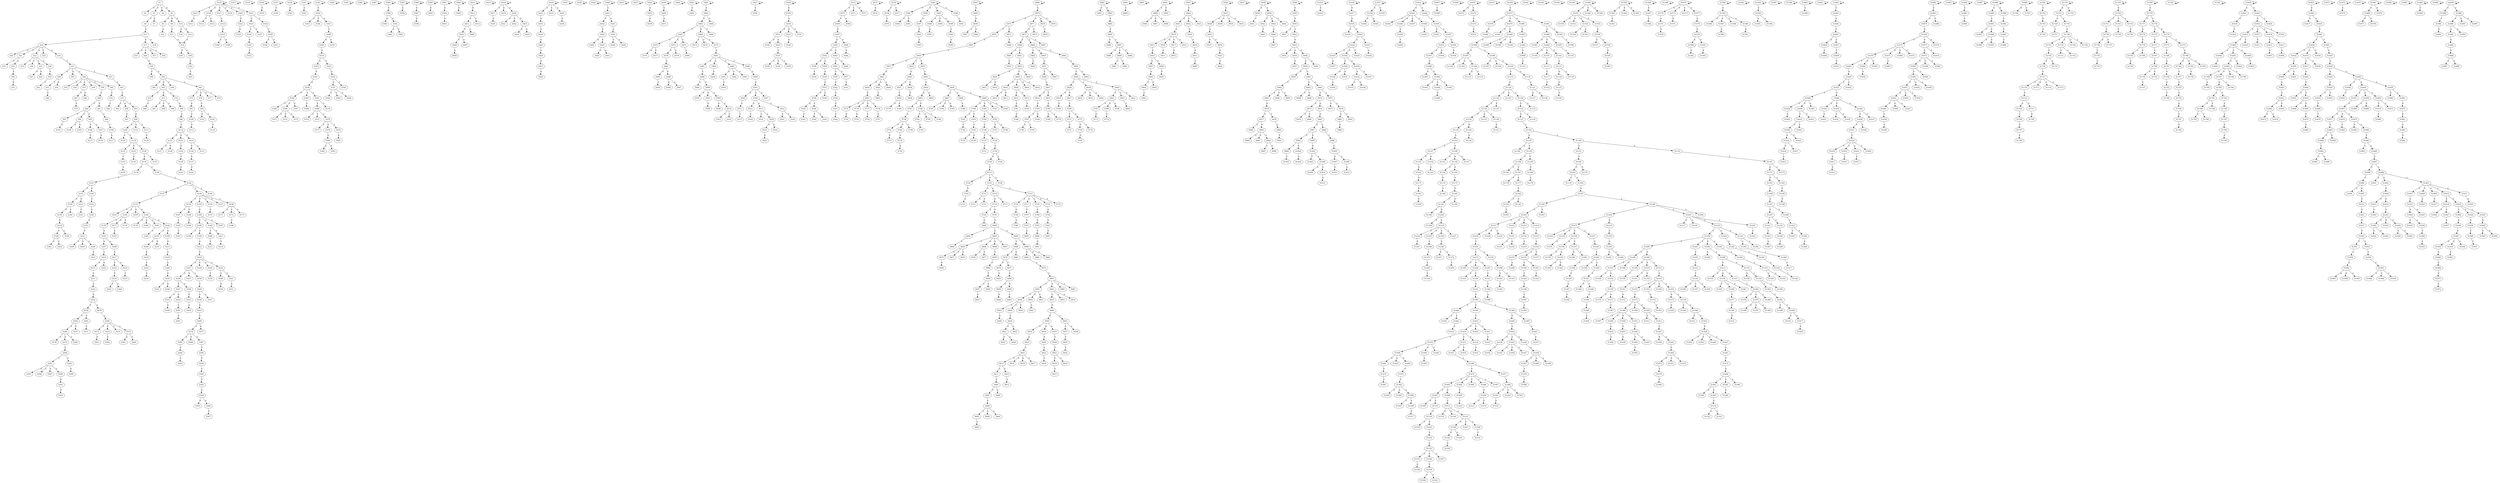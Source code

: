 strict digraph {
	S1 -> S2 [ label = 0 ];
	S1 -> S3 [ label = 0 ];
	S1 -> S4 [ label = 0 ];
	S1 -> S5 [ label = 0 ];
	S3 -> S6 [ label = 0 ];
	S3 -> S7 [ label = 0 ];
	S5 -> S8 [ label = 0 ];
	S5 -> S9 [ label = 0 ];
	S5 -> S10 [ label = 0 ];
	S6 -> S11 [ label = 0 ];
	S8 -> S12 [ label = 0 ];
	S9 -> S13 [ label = 0 ];
	S10 -> S14 [ label = 0 ];
	S10 -> S15 [ label = 0 ];
	S11 -> S16 [ label = 0 ];
	S11 -> S17 [ label = 0 ];
	S11 -> S18 [ label = 0 ];
	S13 -> S19 [ label = 0 ];
	S16 -> S20 [ label = 0 ];
	S16 -> S21 [ label = 0 ];
	S16 -> S22 [ label = 0 ];
	S16 -> S23 [ label = 0 ];
	S16 -> S24 [ label = 0 ];
	S17 -> S25 [ label = 0 ];
	S17 -> S26 [ label = 0 ];
	S17 -> S27 [ label = 0 ];
	S17 -> S28 [ label = 0 ];
	S19 -> S29 [ label = 0 ];
	S19 -> S30 [ label = 0 ];
	S21 -> S31 [ label = 0 ];
	S21 -> S32 [ label = 0 ];
	S22 -> S33 [ label = 0 ];
	S22 -> S34 [ label = 0 ];
	S22 -> S35 [ label = 0 ];
	S22 -> S36 [ label = 0 ];
	S24 -> S37 [ label = 0 ];
	S26 -> S38 [ label = 0 ];
	S30 -> S39 [ label = 0 ];
	S32 -> S40 [ label = 0 ];
	S35 -> S41 [ label = 0 ];
	S35 -> S42 [ label = 0 ];
	S36 -> S43 [ label = 0 ];
	S37 -> S44 [ label = 0 ];
	S37 -> S45 [ label = 0 ];
	S37 -> S46 [ label = 0 ];
	S37 -> S47 [ label = 0 ];
	S38 -> S48 [ label = 0 ];
	S38 -> S49 [ label = 0 ];
	S39 -> S50 [ label = 0 ];
	S40 -> S51 [ label = 0 ];
	S43 -> S52 [ label = 0 ];
	S44 -> S53 [ label = 0 ];
	S44 -> S54 [ label = 0 ];
	S46 -> S55 [ label = 0 ];
	S46 -> S56 [ label = 0 ];
	S46 -> S57 [ label = 0 ];
	S46 -> S58 [ label = 0 ];
	S46 -> S59 [ label = 0 ];
	S46 -> S60 [ label = 0 ];
	S47 -> S61 [ label = 0 ];
	S49 -> S62 [ label = 0 ];
	S49 -> S63 [ label = 0 ];
	S49 -> S64 [ label = 0 ];
	S49 -> S65 [ label = 0 ];
	S53 -> S66 [ label = 0 ];
	S57 -> S67 [ label = 0 ];
	S57 -> S68 [ label = 0 ];
	S59 -> S69 [ label = 0 ];
	S60 -> S70 [ label = 0 ];
	S61 -> S71 [ label = 0 ];
	S63 -> S72 [ label = 0 ];
	S63 -> S73 [ label = 0 ];
	S63 -> S74 [ label = 0 ];
	S65 -> S75 [ label = 0 ];
	S65 -> S76 [ label = 0 ];
	S65 -> S77 [ label = 0 ];
	S65 -> S78 [ label = 0 ];
	S67 -> S79 [ label = 0 ];
	S69 -> S80 [ label = 0 ];
	S69 -> S81 [ label = 0 ];
	S70 -> S82 [ label = 0 ];
	S71 -> S83 [ label = 0 ];
	S71 -> S84 [ label = 0 ];
	S71 -> S85 [ label = 0 ];
	S72 -> S86 [ label = 0 ];
	S73 -> S87 [ label = 0 ];
	S73 -> S88 [ label = 0 ];
	S73 -> S89 [ label = 0 ];
	S74 -> S90 [ label = 0 ];
	S75 -> S91 [ label = 0 ];
	S76 -> S92 [ label = 0 ];
	S80 -> S93 [ label = 0 ];
	S80 -> S94 [ label = 0 ];
	S80 -> S95 [ label = 0 ];
	S81 -> S96 [ label = 0 ];
	S84 -> S97 [ label = 0 ];
	S85 -> S98 [ label = 0 ];
	S90 -> S99 [ label = 0 ];
	S91 -> S100 [ label = 0 ];
	S92 -> S101 [ label = 0 ];
	S92 -> S102 [ label = 0 ];
	S93 -> S103 [ label = 0 ];
	S94 -> S104 [ label = 0 ];
	S94 -> S105 [ label = 0 ];
	S95 -> S106 [ label = 0 ];
	S95 -> S107 [ label = 0 ];
	S96 -> S108 [ label = 0 ];
	S98 -> S109 [ label = 0 ];
	S98 -> S110 [ label = 0 ];
	S98 -> S111 [ label = 0 ];
	S99 -> S112 [ label = 0 ];
	S100 -> S113 [ label = 0 ];
	S102 -> S114 [ label = 0 ];
	S106 -> S115 [ label = 0 ];
	S107 -> S116 [ label = 0 ];
	S108 -> S117 [ label = 0 ];
	S109 -> S118 [ label = 0 ];
	S109 -> S119 [ label = 0 ];
	S111 -> S120 [ label = 0 ];
	S112 -> S121 [ label = 0 ];
	S112 -> S122 [ label = 0 ];
	S112 -> S123 [ label = 0 ];
	S119 -> S124 [ label = 0 ];
	S119 -> S125 [ label = 0 ];
	S119 -> S126 [ label = 0 ];
	S121 -> S127 [ label = 0 ];
	S121 -> S128 [ label = 0 ];
	S122 -> S129 [ label = 0 ];
	S123 -> S130 [ label = 0 ];
	S123 -> S131 [ label = 0 ];
	S124 -> S132 [ label = 0 ];
	S125 -> S133 [ label = 0 ];
	S126 -> S134 [ label = 0 ];
	S126 -> S135 [ label = 0 ];
	S129 -> S136 [ label = 0 ];
	S130 -> S137 [ label = 0 ];
	S132 -> S138 [ label = 0 ];
	S134 -> S139 [ label = 0 ];
	S134 -> S140 [ label = 0 ];
	S136 -> S141 [ label = 0 ];
	S137 -> S142 [ label = 0 ];
	S139 -> S143 [ label = 0 ];
	S140 -> S144 [ label = 0 ];
	S143 -> S145 [ label = 0 ];
	S143 -> S146 [ label = 0 ];
	S144 -> S147 [ label = 0 ];
	S144 -> S148 [ label = 0 ];
	S144 -> S149 [ label = 0 ];
	S145 -> S150 [ label = 0 ];
	S145 -> S151 [ label = 0 ];
	S146 -> S152 [ label = 0 ];
	S147 -> S153 [ label = 0 ];
	S148 -> S154 [ label = 0 ];
	S148 -> S155 [ label = 0 ];
	S148 -> S156 [ label = 0 ];
	S148 -> S157 [ label = 0 ];
	S148 -> S158 [ label = 0 ];
	S150 -> S159 [ label = 0 ];
	S150 -> S160 [ label = 0 ];
	S151 -> S161 [ label = 0 ];
	S152 -> S162 [ label = 0 ];
	S153 -> S163 [ label = 0 ];
	S153 -> S164 [ label = 0 ];
	S153 -> S165 [ label = 0 ];
	S153 -> S166 [ label = 0 ];
	S154 -> S167 [ label = 0 ];
	S154 -> S168 [ label = 0 ];
	S155 -> S169 [ label = 0 ];
	S156 -> S170 [ label = 0 ];
	S158 -> S171 [ label = 0 ];
	S158 -> S172 [ label = 0 ];
	S158 -> S173 [ label = 0 ];
	S159 -> S174 [ label = 0 ];
	S162 -> S175 [ label = 0 ];
	S164 -> S176 [ label = 0 ];
	S164 -> S177 [ label = 0 ];
	S164 -> S178 [ label = 0 ];
	S166 -> S179 [ label = 0 ];
	S166 -> S180 [ label = 0 ];
	S166 -> S181 [ label = 0 ];
	S166 -> S182 [ label = 0 ];
	S167 -> S183 [ label = 0 ];
	S168 -> S184 [ label = 0 ];
	S169 -> S185 [ label = 0 ];
	S169 -> S186 [ label = 0 ];
	S169 -> S187 [ label = 0 ];
	S172 -> S188 [ label = 0 ];
	S174 -> S189 [ label = 0 ];
	S174 -> S190 [ label = 0 ];
	S175 -> S191 [ label = 0 ];
	S176 -> S192 [ label = 0 ];
	S177 -> S193 [ label = 0 ];
	S181 -> S194 [ label = 0 ];
	S182 -> S195 [ label = 0 ];
	S182 -> S196 [ label = 0 ];
	S183 -> S197 [ label = 0 ];
	S185 -> S198 [ label = 0 ];
	S185 -> S199 [ label = 0 ];
	S186 -> S200 [ label = 0 ];
	S186 -> S201 [ label = 0 ];
	S189 -> S202 [ label = 0 ];
	S189 -> S203 [ label = 0 ];
	S191 -> S204 [ label = 0 ];
	S191 -> S205 [ label = 0 ];
	S191 -> S206 [ label = 0 ];
	S192 -> S207 [ label = 0 ];
	S192 -> S208 [ label = 0 ];
	S195 -> S209 [ label = 0 ];
	S195 -> S210 [ label = 0 ];
	S196 -> S211 [ label = 0 ];
	S199 -> S212 [ label = 0 ];
	S200 -> S213 [ label = 0 ];
	S201 -> S214 [ label = 0 ];
	S206 -> S215 [ label = 0 ];
	S207 -> S216 [ label = 0 ];
	S208 -> S217 [ label = 0 ];
	S209 -> S218 [ label = 0 ];
	S211 -> S219 [ label = 0 ];
	S212 -> S220 [ label = 0 ];
	S216 -> S221 [ label = 0 ];
	S216 -> S222 [ label = 0 ];
	S217 -> S223 [ label = 0 ];
	S217 -> S224 [ label = 0 ];
	S218 -> S225 [ label = 0 ];
	S219 -> S226 [ label = 0 ];
	S220 -> S227 [ label = 0 ];
	S220 -> S228 [ label = 0 ];
	S220 -> S229 [ label = 0 ];
	S220 -> S230 [ label = 0 ];
	S221 -> S231 [ label = 0 ];
	S223 -> S232 [ label = 0 ];
	S224 -> S233 [ label = 0 ];
	S225 -> S234 [ label = 0 ];
	S226 -> S235 [ label = 0 ];
	S227 -> S236 [ label = 0 ];
	S227 -> S237 [ label = 0 ];
	S227 -> S238 [ label = 0 ];
	S229 -> S239 [ label = 0 ];
	S230 -> S240 [ label = 0 ];
	S230 -> S241 [ label = 0 ];
	S231 -> S242 [ label = 0 ];
	S232 -> S243 [ label = 0 ];
	S232 -> S244 [ label = 0 ];
	S235 -> S245 [ label = 0 ];
	S235 -> S246 [ label = 0 ];
	S236 -> S247 [ label = 0 ];
	S236 -> S248 [ label = 0 ];
	S238 -> S249 [ label = 0 ];
	S240 -> S250 [ label = 0 ];
	S241 -> S251 [ label = 0 ];
	S242 -> S252 [ label = 0 ];
	S247 -> S253 [ label = 0 ];
	S247 -> S254 [ label = 0 ];
	S248 -> S255 [ label = 0 ];
	S249 -> S256 [ label = 0 ];
	S249 -> S257 [ label = 0 ];
	S252 -> S258 [ label = 0 ];
	S252 -> S259 [ label = 0 ];
	S253 -> S260 [ label = 0 ];
	S254 -> S261 [ label = 0 ];
	S255 -> S262 [ label = 0 ];
	S256 -> S263 [ label = 0 ];
	S258 -> S264 [ label = 0 ];
	S258 -> S265 [ label = 0 ];
	S259 -> S266 [ label = 0 ];
	S261 -> S267 [ label = 0 ];
	S263 -> S268 [ label = 0 ];
	S264 -> S269 [ label = 0 ];
	S264 -> S270 [ label = 0 ];
	S265 -> S271 [ label = 0 ];
	S266 -> S272 [ label = 0 ];
	S266 -> S273 [ label = 0 ];
	S266 -> S274 [ label = 0 ];
	S266 -> S275 [ label = 0 ];
	S268 -> S276 [ label = 0 ];
	S268 -> S277 [ label = 0 ];
	S269 -> S278 [ label = 0 ];
	S269 -> S279 [ label = 0 ];
	S269 -> S280 [ label = 0 ];
	S272 -> S281 [ label = 0 ];
	S273 -> S282 [ label = 0 ];
	S275 -> S283 [ label = 0 ];
	S275 -> S284 [ label = 0 ];
	S276 -> S285 [ label = 0 ];
	S276 -> S286 [ label = 0 ];
	S276 -> S287 [ label = 0 ];
	S279 -> S288 [ label = 0 ];
	S285 -> S289 [ label = 0 ];
	S287 -> S290 [ label = 0 ];
	S288 -> S291 [ label = 0 ];
	S288 -> S292 [ label = 0 ];
	S289 -> S293 [ label = 0 ];
	S290 -> S294 [ label = 0 ];
	S291 -> S295 [ label = 0 ];
	S291 -> S296 [ label = 0 ];
	S291 -> S297 [ label = 0 ];
	S291 -> S298 [ label = 0 ];
	S292 -> S299 [ label = 0 ];
	S294 -> S300 [ label = 0 ];
	S298 -> S301 [ label = 0 ];
	S300 -> S302 [ label = 0 ];
	S301 -> S303 [ label = 0 ];
	S302 -> S304 [ label = 0 ];
	S304 -> S305 [ label = 0 ];
	S304 -> S306 [ label = 0 ];
	S306 -> S307 [ label = 0 ];
	S310 -> S308 [ label = 0 ];
	S310 -> S309 [ label = 0 ];
	S314 -> S310 [ label = 0 ];
	S315 -> S311 [ label = 0 ];
	S316 -> S312 [ label = 0 ];
	S316 -> S313 [ label = 0 ];
	S317 -> S314 [ label = 0 ];
	S319 -> S315 [ label = 0 ];
	S319 -> S316 [ label = 0 ];
	S319 -> S317 [ label = 0 ];
	S319 -> S318 [ label = 0 ];
	S319 -> S319 [ label = 0 ];
	S319 -> S320 [ label = 0 ];
	S319 -> S321 [ label = 0 ];
	S320 -> S322 [ label = 0 ];
	S321 -> S323 [ label = 0 ];
	S321 -> S324 [ label = 0 ];
	S322 -> S325 [ label = 0 ];
	S323 -> S326 [ label = 0 ];
	S323 -> S327 [ label = 0 ];
	S324 -> S328 [ label = 0 ];
	S326 -> S329 [ label = 0 ];
	S328 -> S330 [ label = 0 ];
	S328 -> S331 [ label = 0 ];
	S329 -> S332 [ label = 0 ];
	S333 -> S333 [ label = 0 ];
	S334 -> S334 [ label = 0 ];
	S336 -> S335 [ label = 0 ];
	S336 -> S336 [ label = 0 ];
	S337 -> S337 [ label = 0 ];
	S337 -> S338 [ label = 0 ];
	S339 -> S339 [ label = 0 ];
	S339 -> S340 [ label = 0 ];
	S341 -> S341 [ label = 0 ];
	S341 -> S342 [ label = 0 ];
	S343 -> S343 [ label = 0 ];
	S343 -> S344 [ label = 0 ];
	S344 -> S345 [ label = 0 ];
	S344 -> S346 [ label = 0 ];
	S344 -> S347 [ label = 0 ];
	S347 -> S348 [ label = 0 ];
	S348 -> S349 [ label = 0 ];
	S348 -> S350 [ label = 0 ];
	S349 -> S351 [ label = 0 ];
	S351 -> S352 [ label = 0 ];
	S351 -> S353 [ label = 0 ];
	S352 -> S354 [ label = 0 ];
	S353 -> S355 [ label = 0 ];
	S354 -> S356 [ label = 0 ];
	S355 -> S357 [ label = 0 ];
	S355 -> S358 [ label = 0 ];
	S356 -> S359 [ label = 0 ];
	S356 -> S360 [ label = 0 ];
	S356 -> S361 [ label = 0 ];
	S357 -> S362 [ label = 0 ];
	S357 -> S363 [ label = 0 ];
	S357 -> S364 [ label = 0 ];
	S359 -> S365 [ label = 0 ];
	S359 -> S366 [ label = 0 ];
	S359 -> S367 [ label = 0 ];
	S360 -> S368 [ label = 0 ];
	S361 -> S369 [ label = 0 ];
	S361 -> S370 [ label = 0 ];
	S366 -> S371 [ label = 0 ];
	S366 -> S372 [ label = 0 ];
	S366 -> S373 [ label = 0 ];
	S369 -> S374 [ label = 0 ];
	S369 -> S375 [ label = 0 ];
	S369 -> S376 [ label = 0 ];
	S376 -> S377 [ label = 0 ];
	S376 -> S378 [ label = 0 ];
	S376 -> S379 [ label = 0 ];
	S378 -> S380 [ label = 0 ];
	S379 -> S381 [ label = 0 ];
	S380 -> S382 [ label = 0 ];
	S380 -> S383 [ label = 0 ];
	S384 -> S384 [ label = 0 ];
	S385 -> S385 [ label = 0 ];
	S386 -> S386 [ label = 0 ];
	S387 -> S387 [ label = 0 ];
	S388 -> S388 [ label = 0 ];
	S388 -> S389 [ label = 0 ];
	S389 -> S390 [ label = 0 ];
	S389 -> S391 [ label = 0 ];
	S391 -> S392 [ label = 0 ];
	S391 -> S393 [ label = 0 ];
	S395 -> S394 [ label = 0 ];
	S395 -> S395 [ label = 0 ];
	S396 -> S396 [ label = 0 ];
	S396 -> S397 [ label = 0 ];
	S397 -> S398 [ label = 0 ];
	S399 -> S399 [ label = 0 ];
	S399 -> S400 [ label = 0 ];
	S401 -> S401 [ label = 0 ];
	S401 -> S402 [ label = 0 ];
	S402 -> S403 [ label = 0 ];
	S404 -> S404 [ label = 0 ];
	S404 -> S405 [ label = 0 ];
	S408 -> S406 [ label = 0 ];
	S410 -> S407 [ label = 0 ];
	S410 -> S408 [ label = 0 ];
	S411 -> S409 [ label = 0 ];
	S411 -> S410 [ label = 0 ];
	S413 -> S411 [ label = 0 ];
	S413 -> S412 [ label = 0 ];
	S414 -> S413 [ label = 0 ];
	S414 -> S414 [ label = 0 ];
	S415 -> S415 [ label = 0 ];
	S417 -> S416 [ label = 0 ];
	S419 -> S417 [ label = 0 ];
	S419 -> S418 [ label = 0 ];
	S419 -> S419 [ label = 0 ];
	S419 -> S420 [ label = 0 ];
	S420 -> S421 [ label = 0 ];
	S420 -> S422 [ label = 0 ];
	S420 -> S423 [ label = 0 ];
	S423 -> S424 [ label = 0 ];
	S423 -> S425 [ label = 0 ];
	S427 -> S426 [ label = 0 ];
	S428 -> S427 [ label = 0 ];
	S429 -> S428 [ label = 0 ];
	S430 -> S429 [ label = 0 ];
	S431 -> S430 [ label = 0 ];
	S432 -> S431 [ label = 0 ];
	S434 -> S432 [ label = 0 ];
	S434 -> S433 [ label = 0 ];
	S434 -> S434 [ label = 0 ];
	S434 -> S435 [ label = 0 ];
	S435 -> S436 [ label = 0 ];
	S437 -> S437 [ label = 0 ];
	S438 -> S438 [ label = 0 ];
	S439 -> S439 [ label = 0 ];
	S440 -> S440 [ label = 0 ];
	S440 -> S441 [ label = 0 ];
	S441 -> S442 [ label = 0 ];
	S441 -> S443 [ label = 0 ];
	S442 -> S444 [ label = 0 ];
	S443 -> S445 [ label = 0 ];
	S444 -> S446 [ label = 0 ];
	S444 -> S447 [ label = 0 ];
	S445 -> S448 [ label = 0 ];
	S445 -> S449 [ label = 0 ];
	S447 -> S450 [ label = 0 ];
	S447 -> S451 [ label = 0 ];
	S452 -> S452 [ label = 0 ];
	S453 -> S453 [ label = 0 ];
	S455 -> S454 [ label = 0 ];
	S456 -> S455 [ label = 0 ];
	S456 -> S456 [ label = 0 ];
	S458 -> S457 [ label = 0 ];
	S459 -> S458 [ label = 0 ];
	S459 -> S459 [ label = 0 ];
	S460 -> S460 [ label = 0 ];
	S461 -> S461 [ label = 0 ];
	S461 -> S462 [ label = 0 ];
	S463 -> S463 [ label = 0 ];
	S463 -> S464 [ label = 0 ];
	S464 -> S465 [ label = 0 ];
	S464 -> S466 [ label = 0 ];
	S465 -> S467 [ label = 0 ];
	S465 -> S468 [ label = 0 ];
	S465 -> S469 [ label = 0 ];
	S467 -> S470 [ label = 0 ];
	S467 -> S471 [ label = 0 ];
	S467 -> S472 [ label = 0 ];
	S468 -> S473 [ label = 0 ];
	S468 -> S474 [ label = 0 ];
	S468 -> S475 [ label = 0 ];
	S470 -> S476 [ label = 0 ];
	S470 -> S477 [ label = 0 ];
	S471 -> S478 [ label = 0 ];
	S471 -> S479 [ label = 0 ];
	S472 -> S480 [ label = 0 ];
	S475 -> S481 [ label = 0 ];
	S478 -> S482 [ label = 0 ];
	S481 -> S483 [ label = 0 ];
	S481 -> S484 [ label = 0 ];
	S481 -> S485 [ label = 0 ];
	S481 -> S486 [ label = 0 ];
	S482 -> S487 [ label = 0 ];
	S482 -> S488 [ label = 0 ];
	S483 -> S489 [ label = 0 ];
	S484 -> S490 [ label = 0 ];
	S485 -> S491 [ label = 0 ];
	S485 -> S492 [ label = 0 ];
	S485 -> S493 [ label = 0 ];
	S486 -> S494 [ label = 0 ];
	S487 -> S495 [ label = 0 ];
	S488 -> S496 [ label = 0 ];
	S488 -> S497 [ label = 0 ];
	S489 -> S498 [ label = 0 ];
	S489 -> S499 [ label = 0 ];
	S491 -> S500 [ label = 0 ];
	S494 -> S501 [ label = 0 ];
	S499 -> S502 [ label = 0 ];
	S499 -> S503 [ label = 0 ];
	S499 -> S504 [ label = 0 ];
	S501 -> S505 [ label = 0 ];
	S501 -> S506 [ label = 0 ];
	S501 -> S507 [ label = 0 ];
	S503 -> S508 [ label = 0 ];
	S504 -> S509 [ label = 0 ];
	S504 -> S510 [ label = 0 ];
	S505 -> S511 [ label = 0 ];
	S506 -> S512 [ label = 0 ];
	S506 -> S513 [ label = 0 ];
	S506 -> S514 [ label = 0 ];
	S510 -> S515 [ label = 0 ];
	S510 -> S516 [ label = 0 ];
	S511 -> S517 [ label = 0 ];
	S512 -> S518 [ label = 0 ];
	S513 -> S519 [ label = 0 ];
	S513 -> S520 [ label = 0 ];
	S514 -> S521 [ label = 0 ];
	S514 -> S522 [ label = 0 ];
	S520 -> S523 [ label = 0 ];
	S520 -> S524 [ label = 0 ];
	S523 -> S525 [ label = 0 ];
	S527 -> S526 [ label = 0 ];
	S527 -> S527 [ label = 0 ];
	S528 -> S528 [ label = 0 ];
	S528 -> S529 [ label = 0 ];
	S529 -> S530 [ label = 0 ];
	S530 -> S531 [ label = 0 ];
	S530 -> S532 [ label = 0 ];
	S530 -> S533 [ label = 0 ];
	S531 -> S534 [ label = 0 ];
	S531 -> S535 [ label = 0 ];
	S532 -> S536 [ label = 0 ];
	S535 -> S537 [ label = 0 ];
	S537 -> S538 [ label = 0 ];
	S537 -> S539 [ label = 0 ];
	S537 -> S540 [ label = 0 ];
	S545 -> S541 [ label = 0 ];
	S546 -> S542 [ label = 0 ];
	S546 -> S543 [ label = 0 ];
	S547 -> S544 [ label = 0 ];
	S548 -> S545 [ label = 0 ];
	S548 -> S546 [ label = 0 ];
	S550 -> S547 [ label = 0 ];
	S551 -> S548 [ label = 0 ];
	S551 -> S549 [ label = 0 ];
	S552 -> S550 [ label = 0 ];
	S555 -> S551 [ label = 0 ];
	S556 -> S552 [ label = 0 ];
	S557 -> S553 [ label = 0 ];
	S558 -> S554 [ label = 0 ];
	S559 -> S555 [ label = 0 ];
	S561 -> S556 [ label = 0 ];
	S561 -> S557 [ label = 0 ];
	S562 -> S558 [ label = 0 ];
	S562 -> S559 [ label = 0 ];
	S563 -> S560 [ label = 0 ];
	S563 -> S561 [ label = 0 ];
	S565 -> S562 [ label = 0 ];
	S565 -> S563 [ label = 0 ];
	S566 -> S564 [ label = 0 ];
	S567 -> S565 [ label = 0 ];
	S567 -> S566 [ label = 0 ];
	S569 -> S567 [ label = 0 ];
	S570 -> S568 [ label = 0 ];
	S570 -> S569 [ label = 0 ];
	S572 -> S570 [ label = 0 ];
	S572 -> S571 [ label = 0 ];
	S572 -> S572 [ label = 0 ];
	S572 -> S573 [ label = 0 ];
	S575 -> S574 [ label = 0 ];
	S575 -> S575 [ label = 0 ];
	S578 -> S576 [ label = 0 ];
	S579 -> S577 [ label = 0 ];
	S579 -> S578 [ label = 0 ];
	S579 -> S579 [ label = 0 ];
	S582 -> S580 [ label = 0 ];
	S582 -> S581 [ label = 0 ];
	S583 -> S582 [ label = 0 ];
	S583 -> S583 [ label = 0 ];
	S583 -> S584 [ label = 0 ];
	S583 -> S585 [ label = 0 ];
	S583 -> S586 [ label = 0 ];
	S584 -> S587 [ label = 0 ];
	S585 -> S588 [ label = 0 ];
	S585 -> S589 [ label = 0 ];
	S585 -> S590 [ label = 0 ];
	S586 -> S591 [ label = 0 ];
	S587 -> S592 [ label = 0 ];
	S588 -> S593 [ label = 0 ];
	S590 -> S594 [ label = 0 ];
	S592 -> S595 [ label = 0 ];
	S594 -> S596 [ label = 0 ];
	S599 -> S597 [ label = 0 ];
	S599 -> S598 [ label = 0 ];
	S600 -> S599 [ label = 0 ];
	S601 -> S600 [ label = 0 ];
	S601 -> S601 [ label = 0 ];
	S603 -> S602 [ label = 0 ];
	S606 -> S603 [ label = 0 ];
	S606 -> S604 [ label = 0 ];
	S606 -> S605 [ label = 0 ];
	S607 -> S606 [ label = 0 ];
	S609 -> S607 [ label = 0 ];
	S609 -> S608 [ label = 0 ];
	S611 -> S609 [ label = 0 ];
	S612 -> S610 [ label = 0 ];
	S615 -> S611 [ label = 0 ];
	S615 -> S612 [ label = 0 ];
	S619 -> S613 [ label = 0 ];
	S621 -> S614 [ label = 0 ];
	S621 -> S615 [ label = 0 ];
	S621 -> S616 [ label = 0 ];
	S621 -> S617 [ label = 0 ];
	S622 -> S618 [ label = 0 ];
	S623 -> S619 [ label = 0 ];
	S623 -> S620 [ label = 0 ];
	S627 -> S621 [ label = 0 ];
	S628 -> S622 [ label = 0 ];
	S629 -> S623 [ label = 0 ];
	S630 -> S624 [ label = 0 ];
	S631 -> S625 [ label = 0 ];
	S631 -> S626 [ label = 0 ];
	S633 -> S627 [ label = 0 ];
	S634 -> S628 [ label = 0 ];
	S635 -> S629 [ label = 0 ];
	S637 -> S630 [ label = 0 ];
	S639 -> S631 [ label = 0 ];
	S639 -> S632 [ label = 0 ];
	S640 -> S633 [ label = 0 ];
	S640 -> S634 [ label = 0 ];
	S640 -> S635 [ label = 0 ];
	S641 -> S636 [ label = 0 ];
	S641 -> S637 [ label = 0 ];
	S643 -> S638 [ label = 0 ];
	S644 -> S639 [ label = 0 ];
	S646 -> S640 [ label = 0 ];
	S646 -> S641 [ label = 0 ];
	S650 -> S642 [ label = 0 ];
	S650 -> S643 [ label = 0 ];
	S650 -> S644 [ label = 0 ];
	S652 -> S645 [ label = 0 ];
	S655 -> S646 [ label = 0 ];
	S657 -> S647 [ label = 0 ];
	S658 -> S648 [ label = 0 ];
	S659 -> S649 [ label = 0 ];
	S661 -> S650 [ label = 0 ];
	S661 -> S651 [ label = 0 ];
	S661 -> S652 [ label = 0 ];
	S662 -> S653 [ label = 0 ];
	S662 -> S654 [ label = 0 ];
	S662 -> S655 [ label = 0 ];
	S664 -> S656 [ label = 0 ];
	S664 -> S657 [ label = 0 ];
	S666 -> S658 [ label = 0 ];
	S666 -> S659 [ label = 0 ];
	S667 -> S660 [ label = 0 ];
	S667 -> S661 [ label = 0 ];
	S667 -> S662 [ label = 0 ];
	S667 -> S663 [ label = 0 ];
	S669 -> S664 [ label = 0 ];
	S670 -> S665 [ label = 0 ];
	S671 -> S666 [ label = 0 ];
	S672 -> S667 [ label = 0 ];
	S675 -> S668 [ label = 0 ];
	S678 -> S669 [ label = 0 ];
	S679 -> S670 [ label = 0 ];
	S679 -> S671 [ label = 0 ];
	S681 -> S672 [ label = 0 ];
	S685 -> S673 [ label = 0 ];
	S685 -> S674 [ label = 0 ];
	S685 -> S675 [ label = 0 ];
	S686 -> S676 [ label = 0 ];
	S686 -> S677 [ label = 0 ];
	S688 -> S678 [ label = 0 ];
	S689 -> S679 [ label = 0 ];
	S689 -> S680 [ label = 0 ];
	S690 -> S681 [ label = 0 ];
	S690 -> S682 [ label = 0 ];
	S690 -> S683 [ label = 0 ];
	S692 -> S684 [ label = 0 ];
	S693 -> S685 [ label = 0 ];
	S693 -> S686 [ label = 0 ];
	S693 -> S687 [ label = 0 ];
	S693 -> S688 [ label = 0 ];
	S694 -> S689 [ label = 0 ];
	S694 -> S690 [ label = 0 ];
	S696 -> S691 [ label = 0 ];
	S699 -> S692 [ label = 0 ];
	S699 -> S693 [ label = 0 ];
	S699 -> S694 [ label = 0 ];
	S701 -> S695 [ label = 0 ];
	S702 -> S696 [ label = 0 ];
	S703 -> S697 [ label = 0 ];
	S704 -> S698 [ label = 0 ];
	S705 -> S699 [ label = 0 ];
	S706 -> S700 [ label = 0 ];
	S707 -> S701 [ label = 0 ];
	S708 -> S702 [ label = 0 ];
	S709 -> S703 [ label = 0 ];
	S714 -> S704 [ label = 0 ];
	S714 -> S705 [ label = 0 ];
	S716 -> S706 [ label = 0 ];
	S717 -> S707 [ label = 0 ];
	S718 -> S708 [ label = 0 ];
	S719 -> S709 [ label = 0 ];
	S720 -> S710 [ label = 0 ];
	S721 -> S711 [ label = 0 ];
	S721 -> S712 [ label = 0 ];
	S722 -> S713 [ label = 0 ];
	S722 -> S714 [ label = 0 ];
	S723 -> S715 [ label = 0 ];
	S723 -> S716 [ label = 0 ];
	S723 -> S717 [ label = 0 ];
	S723 -> S718 [ label = 0 ];
	S723 -> S719 [ label = 0 ];
	S724 -> S720 [ label = 0 ];
	S725 -> S721 [ label = 0 ];
	S725 -> S722 [ label = 0 ];
	S725 -> S723 [ label = 0 ];
	S727 -> S724 [ label = 0 ];
	S727 -> S725 [ label = 0 ];
	S727 -> S726 [ label = 0 ];
	S728 -> S727 [ label = 0 ];
	S732 -> S728 [ label = 0 ];
	S732 -> S729 [ label = 0 ];
	S734 -> S730 [ label = 0 ];
	S737 -> S731 [ label = 0 ];
	S738 -> S732 [ label = 0 ];
	S741 -> S733 [ label = 0 ];
	S742 -> S734 [ label = 0 ];
	S745 -> S735 [ label = 0 ];
	S745 -> S736 [ label = 0 ];
	S746 -> S737 [ label = 0 ];
	S746 -> S738 [ label = 0 ];
	S753 -> S739 [ label = 0 ];
	S758 -> S740 [ label = 0 ];
	S758 -> S741 [ label = 0 ];
	S758 -> S742 [ label = 0 ];
	S761 -> S743 [ label = 0 ];
	S762 -> S744 [ label = 0 ];
	S763 -> S745 [ label = 0 ];
	S764 -> S746 [ label = 0 ];
	S765 -> S747 [ label = 0 ];
	S765 -> S748 [ label = 0 ];
	S767 -> S749 [ label = 0 ];
	S767 -> S750 [ label = 0 ];
	S771 -> S751 [ label = 0 ];
	S772 -> S752 [ label = 0 ];
	S772 -> S753 [ label = 0 ];
	S775 -> S754 [ label = 0 ];
	S776 -> S755 [ label = 0 ];
	S777 -> S756 [ label = 0 ];
	S778 -> S757 [ label = 0 ];
	S781 -> S758 [ label = 0 ];
	S782 -> S759 [ label = 0 ];
	S782 -> S760 [ label = 0 ];
	S782 -> S761 [ label = 0 ];
	S788 -> S762 [ label = 0 ];
	S788 -> S763 [ label = 0 ];
	S789 -> S764 [ label = 0 ];
	S789 -> S765 [ label = 0 ];
	S791 -> S766 [ label = 0 ];
	S793 -> S767 [ label = 0 ];
	S793 -> S768 [ label = 0 ];
	S794 -> S769 [ label = 0 ];
	S794 -> S770 [ label = 0 ];
	S796 -> S771 [ label = 0 ];
	S796 -> S772 [ label = 0 ];
	S797 -> S773 [ label = 0 ];
	S799 -> S774 [ label = 0 ];
	S801 -> S775 [ label = 0 ];
	S801 -> S776 [ label = 0 ];
	S801 -> S777 [ label = 0 ];
	S801 -> S778 [ label = 0 ];
	S803 -> S779 [ label = 0 ];
	S803 -> S780 [ label = 0 ];
	S805 -> S781 [ label = 0 ];
	S805 -> S782 [ label = 0 ];
	S807 -> S783 [ label = 0 ];
	S807 -> S784 [ label = 0 ];
	S807 -> S785 [ label = 0 ];
	S808 -> S786 [ label = 0 ];
	S809 -> S787 [ label = 0 ];
	S809 -> S788 [ label = 0 ];
	S809 -> S789 [ label = 0 ];
	S809 -> S790 [ label = 0 ];
	S812 -> S791 [ label = 0 ];
	S813 -> S792 [ label = 0 ];
	S814 -> S793 [ label = 0 ];
	S815 -> S794 [ label = 0 ];
	S816 -> S795 [ label = 0 ];
	S817 -> S796 [ label = 0 ];
	S821 -> S797 [ label = 0 ];
	S821 -> S798 [ label = 0 ];
	S821 -> S799 [ label = 0 ];
	S823 -> S800 [ label = 0 ];
	S824 -> S801 [ label = 0 ];
	S825 -> S802 [ label = 0 ];
	S827 -> S803 [ label = 0 ];
	S828 -> S804 [ label = 0 ];
	S829 -> S805 [ label = 0 ];
	S829 -> S806 [ label = 0 ];
	S830 -> S807 [ label = 0 ];
	S830 -> S808 [ label = 0 ];
	S830 -> S809 [ label = 0 ];
	S833 -> S810 [ label = 0 ];
	S833 -> S811 [ label = 0 ];
	S836 -> S812 [ label = 0 ];
	S836 -> S813 [ label = 0 ];
	S837 -> S814 [ label = 0 ];
	S837 -> S815 [ label = 0 ];
	S838 -> S816 [ label = 0 ];
	S838 -> S817 [ label = 0 ];
	S839 -> S818 [ label = 0 ];
	S839 -> S819 [ label = 0 ];
	S839 -> S820 [ label = 0 ];
	S840 -> S821 [ label = 0 ];
	S840 -> S822 [ label = 0 ];
	S840 -> S823 [ label = 0 ];
	S841 -> S824 [ label = 0 ];
	S841 -> S825 [ label = 0 ];
	S841 -> S826 [ label = 0 ];
	S842 -> S827 [ label = 0 ];
	S842 -> S828 [ label = 0 ];
	S843 -> S829 [ label = 0 ];
	S843 -> S830 [ label = 0 ];
	S844 -> S831 [ label = 0 ];
	S844 -> S832 [ label = 0 ];
	S845 -> S833 [ label = 0 ];
	S845 -> S834 [ label = 0 ];
	S845 -> S835 [ label = 0 ];
	S845 -> S836 [ label = 0 ];
	S848 -> S837 [ label = 0 ];
	S849 -> S838 [ label = 0 ];
	S849 -> S839 [ label = 0 ];
	S849 -> S840 [ label = 0 ];
	S851 -> S841 [ label = 0 ];
	S852 -> S842 [ label = 0 ];
	S853 -> S843 [ label = 0 ];
	S855 -> S844 [ label = 0 ];
	S855 -> S845 [ label = 0 ];
	S855 -> S846 [ label = 0 ];
	S857 -> S847 [ label = 0 ];
	S857 -> S848 [ label = 0 ];
	S858 -> S849 [ label = 0 ];
	S858 -> S850 [ label = 0 ];
	S859 -> S851 [ label = 0 ];
	S859 -> S852 [ label = 0 ];
	S859 -> S853 [ label = 0 ];
	S860 -> S854 [ label = 0 ];
	S861 -> S855 [ label = 0 ];
	S862 -> S856 [ label = 0 ];
	S863 -> S857 [ label = 0 ];
	S864 -> S858 [ label = 0 ];
	S865 -> S859 [ label = 0 ];
	S868 -> S860 [ label = 0 ];
	S868 -> S861 [ label = 0 ];
	S869 -> S862 [ label = 0 ];
	S869 -> S863 [ label = 0 ];
	S869 -> S864 [ label = 0 ];
	S870 -> S865 [ label = 0 ];
	S871 -> S866 [ label = 0 ];
	S873 -> S867 [ label = 0 ];
	S873 -> S868 [ label = 0 ];
	S873 -> S869 [ label = 0 ];
	S875 -> S870 [ label = 0 ];
	S875 -> S871 [ label = 0 ];
	S877 -> S872 [ label = 0 ];
	S877 -> S873 [ label = 0 ];
	S878 -> S874 [ label = 0 ];
	S879 -> S875 [ label = 0 ];
	S879 -> S876 [ label = 0 ];
	S879 -> S877 [ label = 0 ];
	S879 -> S878 [ label = 0 ];
	S880 -> S879 [ label = 0 ];
	S880 -> S880 [ label = 0 ];
	S882 -> S881 [ label = 0 ];
	S882 -> S882 [ label = 0 ];
	S882 -> S883 [ label = 0 ];
	S883 -> S884 [ label = 0 ];
	S884 -> S885 [ label = 0 ];
	S885 -> S886 [ label = 0 ];
	S885 -> S887 [ label = 0 ];
	S887 -> S888 [ label = 0 ];
	S887 -> S889 [ label = 0 ];
	S887 -> S890 [ label = 0 ];
	S889 -> S891 [ label = 0 ];
	S889 -> S892 [ label = 0 ];
	S893 -> S893 [ label = 0 ];
	S893 -> S894 [ label = 0 ];
	S895 -> S895 [ label = 0 ];
	S899 -> S896 [ label = 0 ];
	S899 -> S897 [ label = 0 ];
	S899 -> S898 [ label = 0 ];
	S901 -> S899 [ label = 0 ];
	S901 -> S900 [ label = 0 ];
	S901 -> S901 [ label = 0 ];
	S904 -> S902 [ label = 0 ];
	S905 -> S903 [ label = 0 ];
	S905 -> S904 [ label = 0 ];
	S907 -> S905 [ label = 0 ];
	S908 -> S906 [ label = 0 ];
	S910 -> S907 [ label = 0 ];
	S910 -> S908 [ label = 0 ];
	S913 -> S909 [ label = 0 ];
	S915 -> S910 [ label = 0 ];
	S916 -> S911 [ label = 0 ];
	S917 -> S912 [ label = 0 ];
	S918 -> S913 [ label = 0 ];
	S919 -> S914 [ label = 0 ];
	S919 -> S915 [ label = 0 ];
	S919 -> S916 [ label = 0 ];
	S919 -> S917 [ label = 0 ];
	S920 -> S918 [ label = 0 ];
	S921 -> S919 [ label = 0 ];
	S922 -> S920 [ label = 0 ];
	S924 -> S921 [ label = 0 ];
	S924 -> S922 [ label = 0 ];
	S924 -> S923 [ label = 0 ];
	S925 -> S924 [ label = 0 ];
	S925 -> S925 [ label = 0 ];
	S926 -> S926 [ label = 0 ];
	S926 -> S927 [ label = 0 ];
	S927 -> S928 [ label = 0 ];
	S927 -> S929 [ label = 0 ];
	S927 -> S930 [ label = 0 ];
	S927 -> S931 [ label = 0 ];
	S928 -> S932 [ label = 0 ];
	S932 -> S933 [ label = 0 ];
	S932 -> S934 [ label = 0 ];
	S934 -> S935 [ label = 0 ];
	S935 -> S936 [ label = 0 ];
	S937 -> S937 [ label = 0 ];
	S938 -> S938 [ label = 0 ];
	S938 -> S939 [ label = 0 ];
	S938 -> S940 [ label = 0 ];
	S939 -> S941 [ label = 0 ];
	S940 -> S942 [ label = 0 ];
	S940 -> S943 [ label = 0 ];
	S940 -> S944 [ label = 0 ];
	S942 -> S945 [ label = 0 ];
	S943 -> S946 [ label = 0 ];
	S946 -> S947 [ label = 0 ];
	S948 -> S948 [ label = 0 ];
	S948 -> S949 [ label = 0 ];
	S949 -> S950 [ label = 0 ];
	S950 -> S951 [ label = 0 ];
	S950 -> S952 [ label = 0 ];
	S952 -> S953 [ label = 0 ];
	S953 -> S954 [ label = 0 ];
	S953 -> S955 [ label = 0 ];
	S953 -> S956 [ label = 0 ];
	S955 -> S957 [ label = 0 ];
	S956 -> S958 [ label = 0 ];
	S956 -> S959 [ label = 0 ];
	S958 -> S960 [ label = 0 ];
	S958 -> S961 [ label = 0 ];
	S960 -> S962 [ label = 0 ];
	S961 -> S963 [ label = 0 ];
	S961 -> S964 [ label = 0 ];
	S962 -> S965 [ label = 0 ];
	S962 -> S966 [ label = 0 ];
	S962 -> S967 [ label = 0 ];
	S963 -> S968 [ label = 0 ];
	S963 -> S969 [ label = 0 ];
	S964 -> S970 [ label = 0 ];
	S964 -> S971 [ label = 0 ];
	S965 -> S972 [ label = 0 ];
	S970 -> S973 [ label = 0 ];
	S970 -> S974 [ label = 0 ];
	S971 -> S975 [ label = 0 ];
	S971 -> S976 [ label = 0 ];
	S972 -> S977 [ label = 0 ];
	S972 -> S978 [ label = 0 ];
	S973 -> S979 [ label = 0 ];
	S973 -> S980 [ label = 0 ];
	S974 -> S981 [ label = 0 ];
	S976 -> S982 [ label = 0 ];
	S976 -> S983 [ label = 0 ];
	S977 -> S984 [ label = 0 ];
	S977 -> S985 [ label = 0 ];
	S978 -> S986 [ label = 0 ];
	S981 -> S987 [ label = 0 ];
	S981 -> S988 [ label = 0 ];
	S982 -> S989 [ label = 0 ];
	S985 -> S990 [ label = 0 ];
	S985 -> S991 [ label = 0 ];
	S985 -> S992 [ label = 0 ];
	S986 -> S993 [ label = 0 ];
	S987 -> S994 [ label = 0 ];
	S987 -> S995 [ label = 0 ];
	S988 -> S996 [ label = 0 ];
	S992 -> S997 [ label = 0 ];
	S992 -> S998 [ label = 0 ];
	S994 -> S999 [ label = 0 ];
	S994 -> S1000 [ label = 0 ];
	S995 -> S1001 [ label = 0 ];
	S996 -> S1002 [ label = 0 ];
	S999 -> S1003 [ label = 0 ];
	S1000 -> S1004 [ label = 0 ];
	S1001 -> S1005 [ label = 0 ];
	S1001 -> S1006 [ label = 0 ];
	S1002 -> S1007 [ label = 0 ];
	S1002 -> S1008 [ label = 0 ];
	S1006 -> S1009 [ label = 0 ];
	S1006 -> S1010 [ label = 0 ];
	S1007 -> S1011 [ label = 0 ];
	S1008 -> S1012 [ label = 0 ];
	S1010 -> S1013 [ label = 0 ];
	S1015 -> S1014 [ label = 0 ];
	S1015 -> S1015 [ label = 0 ];
	S1016 -> S1016 [ label = 0 ];
	S1016 -> S1017 [ label = 0 ];
	S1017 -> S1018 [ label = 0 ];
	S1018 -> S1019 [ label = 0 ];
	S1018 -> S1020 [ label = 0 ];
	S1020 -> S1021 [ label = 0 ];
	S1020 -> S1022 [ label = 0 ];
	S1021 -> S1023 [ label = 0 ];
	S1021 -> S1024 [ label = 0 ];
	S1021 -> S1025 [ label = 0 ];
	S1022 -> S1026 [ label = 0 ];
	S1023 -> S1027 [ label = 0 ];
	S1024 -> S1028 [ label = 0 ];
	S1024 -> S1029 [ label = 0 ];
	S1028 -> S1030 [ label = 0 ];
	S1028 -> S1031 [ label = 0 ];
	S1029 -> S1032 [ label = 0 ];
	S1029 -> S1033 [ label = 0 ];
	S1030 -> S1034 [ label = 0 ];
	S1032 -> S1035 [ label = 0 ];
	S1032 -> S1036 [ label = 0 ];
	S1037 -> S1037 [ label = 0 ];
	S1037 -> S1038 [ label = 0 ];
	S1037 -> S1039 [ label = 0 ];
	S1038 -> S1040 [ label = 0 ];
	S1038 -> S1041 [ label = 0 ];
	S1042 -> S1042 [ label = 0 ];
	S1042 -> S1043 [ label = 0 ];
	S1042 -> S1044 [ label = 0 ];
	S1043 -> S1045 [ label = 0 ];
	S1043 -> S1046 [ label = 0 ];
	S1043 -> S1047 [ label = 0 ];
	S1043 -> S1048 [ label = 0 ];
	S1044 -> S1049 [ label = 0 ];
	S1046 -> S1050 [ label = 0 ];
	S1048 -> S1051 [ label = 0 ];
	S1049 -> S1052 [ label = 0 ];
	S1049 -> S1053 [ label = 0 ];
	S1050 -> S1054 [ label = 0 ];
	S1053 -> S1055 [ label = 0 ];
	S1053 -> S1056 [ label = 0 ];
	S1055 -> S1057 [ label = 0 ];
	S1055 -> S1058 [ label = 0 ];
	S1056 -> S1059 [ label = 0 ];
	S1057 -> S1060 [ label = 0 ];
	S1060 -> S1061 [ label = 0 ];
	S1060 -> S1062 [ label = 0 ];
	S1062 -> S1063 [ label = 0 ];
	S1062 -> S1064 [ label = 0 ];
	S1062 -> S1065 [ label = 0 ];
	S1064 -> S1066 [ label = 0 ];
	S1067 -> S1067 [ label = 0 ];
	S1067 -> S1068 [ label = 0 ];
	S1069 -> S1069 [ label = 0 ];
	S1070 -> S1070 [ label = 0 ];
	S1070 -> S1071 [ label = 0 ];
	S1070 -> S1072 [ label = 0 ];
	S1072 -> S1073 [ label = 0 ];
	S1073 -> S1074 [ label = 0 ];
	S1075 -> S1075 [ label = 0 ];
	S1076 -> S1076 [ label = 0 ];
	S1076 -> S1077 [ label = 0 ];
	S1077 -> S1078 [ label = 0 ];
	S1077 -> S1079 [ label = 0 ];
	S1077 -> S1080 [ label = 0 ];
	S1077 -> S1081 [ label = 0 ];
	S1078 -> S1082 [ label = 0 ];
	S1079 -> S1083 [ label = 0 ];
	S1079 -> S1084 [ label = 0 ];
	S1080 -> S1085 [ label = 0 ];
	S1081 -> S1086 [ label = 0 ];
	S1081 -> S1087 [ label = 0 ];
	S1083 -> S1088 [ label = 0 ];
	S1084 -> S1089 [ label = 0 ];
	S1084 -> S1090 [ label = 0 ];
	S1084 -> S1091 [ label = 0 ];
	S1085 -> S1092 [ label = 0 ];
	S1086 -> S1093 [ label = 0 ];
	S1086 -> S1094 [ label = 0 ];
	S1086 -> S1095 [ label = 0 ];
	S1087 -> S1096 [ label = 0 ];
	S1088 -> S1097 [ label = 0 ];
	S1088 -> S1098 [ label = 0 ];
	S1092 -> S1099 [ label = 0 ];
	S1094 -> S1100 [ label = 0 ];
	S1094 -> S1101 [ label = 0 ];
	S1094 -> S1102 [ label = 0 ];
	S1095 -> S1103 [ label = 0 ];
	S1097 -> S1104 [ label = 0 ];
	S1097 -> S1105 [ label = 0 ];
	S1097 -> S1106 [ label = 0 ];
	S1098 -> S1107 [ label = 0 ];
	S1098 -> S1108 [ label = 0 ];
	S1098 -> S1109 [ label = 0 ];
	S1099 -> S1110 [ label = 0 ];
	S1101 -> S1111 [ label = 0 ];
	S1102 -> S1112 [ label = 0 ];
	S1106 -> S1113 [ label = 0 ];
	S1106 -> S1114 [ label = 0 ];
	S1109 -> S1115 [ label = 0 ];
	S1109 -> S1116 [ label = 0 ];
	S1111 -> S1117 [ label = 0 ];
	S1112 -> S1118 [ label = 0 ];
	S1112 -> S1119 [ label = 0 ];
	S1115 -> S1120 [ label = 0 ];
	S1116 -> S1121 [ label = 0 ];
	S1117 -> S1122 [ label = 0 ];
	S1118 -> S1123 [ label = 0 ];
	S1120 -> S1124 [ label = 0 ];
	S1120 -> S1125 [ label = 0 ];
	S1120 -> S1126 [ label = 0 ];
	S1121 -> S1127 [ label = 0 ];
	S1121 -> S1128 [ label = 0 ];
	S1123 -> S1129 [ label = 0 ];
	S1124 -> S1130 [ label = 0 ];
	S1124 -> S1131 [ label = 0 ];
	S1126 -> S1132 [ label = 0 ];
	S1126 -> S1133 [ label = 0 ];
	S1130 -> S1134 [ label = 0 ];
	S1130 -> S1135 [ label = 0 ];
	S1130 -> S1136 [ label = 0 ];
	S1132 -> S1137 [ label = 0 ];
	S1132 -> S1138 [ label = 0 ];
	S1134 -> S1139 [ label = 0 ];
	S1134 -> S1140 [ label = 0 ];
	S1136 -> S1141 [ label = 0 ];
	S1137 -> S1142 [ label = 0 ];
	S1139 -> S1143 [ label = 0 ];
	S1140 -> S1144 [ label = 0 ];
	S1142 -> S1145 [ label = 0 ];
	S1142 -> S1146 [ label = 0 ];
	S1143 -> S1147 [ label = 0 ];
	S1143 -> S1148 [ label = 0 ];
	S1145 -> S1149 [ label = 0 ];
	S1145 -> S1150 [ label = 0 ];
	S1146 -> S1151 [ label = 0 ];
	S1146 -> S1152 [ label = 0 ];
	S1147 -> S1153 [ label = 0 ];
	S1147 -> S1154 [ label = 0 ];
	S1148 -> S1155 [ label = 0 ];
	S1148 -> S1156 [ label = 0 ];
	S1148 -> S1157 [ label = 0 ];
	S1150 -> S1158 [ label = 0 ];
	S1150 -> S1159 [ label = 0 ];
	S1151 -> S1160 [ label = 0 ];
	S1152 -> S1161 [ label = 0 ];
	S1153 -> S1162 [ label = 0 ];
	S1154 -> S1163 [ label = 0 ];
	S1156 -> S1164 [ label = 0 ];
	S1156 -> S1165 [ label = 0 ];
	S1158 -> S1166 [ label = 0 ];
	S1158 -> S1167 [ label = 0 ];
	S1159 -> S1168 [ label = 0 ];
	S1160 -> S1169 [ label = 0 ];
	S1160 -> S1170 [ label = 0 ];
	S1161 -> S1171 [ label = 0 ];
	S1161 -> S1172 [ label = 0 ];
	S1162 -> S1173 [ label = 0 ];
	S1164 -> S1174 [ label = 0 ];
	S1165 -> S1175 [ label = 0 ];
	S1167 -> S1176 [ label = 0 ];
	S1167 -> S1177 [ label = 0 ];
	S1168 -> S1178 [ label = 0 ];
	S1169 -> S1179 [ label = 0 ];
	S1169 -> S1180 [ label = 0 ];
	S1171 -> S1181 [ label = 0 ];
	S1171 -> S1182 [ label = 0 ];
	S1173 -> S1183 [ label = 0 ];
	S1174 -> S1184 [ label = 0 ];
	S1175 -> S1185 [ label = 0 ];
	S1177 -> S1186 [ label = 0 ];
	S1180 -> S1187 [ label = 0 ];
	S1181 -> S1188 [ label = 0 ];
	S1182 -> S1189 [ label = 0 ];
	S1183 -> S1190 [ label = 0 ];
	S1185 -> S1191 [ label = 0 ];
	S1185 -> S1192 [ label = 0 ];
	S1186 -> S1193 [ label = 0 ];
	S1186 -> S1194 [ label = 0 ];
	S1187 -> S1195 [ label = 0 ];
	S1187 -> S1196 [ label = 0 ];
	S1188 -> S1197 [ label = 0 ];
	S1189 -> S1198 [ label = 0 ];
	S1191 -> S1199 [ label = 0 ];
	S1191 -> S1200 [ label = 0 ];
	S1193 -> S1201 [ label = 0 ];
	S1195 -> S1202 [ label = 0 ];
	S1195 -> S1203 [ label = 0 ];
	S1196 -> S1204 [ label = 0 ];
	S1196 -> S1205 [ label = 0 ];
	S1196 -> S1206 [ label = 0 ];
	S1197 -> S1207 [ label = 0 ];
	S1197 -> S1208 [ label = 0 ];
	S1200 -> S1209 [ label = 0 ];
	S1200 -> S1210 [ label = 0 ];
	S1202 -> S1211 [ label = 0 ];
	S1202 -> S1212 [ label = 0 ];
	S1202 -> S1213 [ label = 0 ];
	S1202 -> S1214 [ label = 0 ];
	S1204 -> S1215 [ label = 0 ];
	S1204 -> S1216 [ label = 0 ];
	S1205 -> S1217 [ label = 0 ];
	S1205 -> S1218 [ label = 0 ];
	S1205 -> S1219 [ label = 0 ];
	S1205 -> S1220 [ label = 0 ];
	S1207 -> S1221 [ label = 0 ];
	S1207 -> S1222 [ label = 0 ];
	S1208 -> S1223 [ label = 0 ];
	S1210 -> S1224 [ label = 0 ];
	S1210 -> S1225 [ label = 0 ];
	S1210 -> S1226 [ label = 0 ];
	S1210 -> S1227 [ label = 0 ];
	S1211 -> S1228 [ label = 0 ];
	S1211 -> S1229 [ label = 0 ];
	S1211 -> S1230 [ label = 0 ];
	S1212 -> S1231 [ label = 0 ];
	S1213 -> S1232 [ label = 0 ];
	S1214 -> S1233 [ label = 0 ];
	S1215 -> S1234 [ label = 0 ];
	S1215 -> S1235 [ label = 0 ];
	S1215 -> S1236 [ label = 0 ];
	S1215 -> S1237 [ label = 0 ];
	S1216 -> S1238 [ label = 0 ];
	S1219 -> S1239 [ label = 0 ];
	S1219 -> S1240 [ label = 0 ];
	S1219 -> S1241 [ label = 0 ];
	S1220 -> S1242 [ label = 0 ];
	S1221 -> S1243 [ label = 0 ];
	S1222 -> S1244 [ label = 0 ];
	S1223 -> S1245 [ label = 0 ];
	S1223 -> S1246 [ label = 0 ];
	S1224 -> S1247 [ label = 0 ];
	S1225 -> S1248 [ label = 0 ];
	S1226 -> S1249 [ label = 0 ];
	S1228 -> S1250 [ label = 0 ];
	S1231 -> S1251 [ label = 0 ];
	S1231 -> S1252 [ label = 0 ];
	S1232 -> S1253 [ label = 0 ];
	S1233 -> S1254 [ label = 0 ];
	S1235 -> S1255 [ label = 0 ];
	S1236 -> S1256 [ label = 0 ];
	S1236 -> S1257 [ label = 0 ];
	S1237 -> S1258 [ label = 0 ];
	S1238 -> S1259 [ label = 0 ];
	S1239 -> S1260 [ label = 0 ];
	S1239 -> S1261 [ label = 0 ];
	S1239 -> S1262 [ label = 0 ];
	S1239 -> S1263 [ label = 0 ];
	S1240 -> S1264 [ label = 0 ];
	S1241 -> S1265 [ label = 0 ];
	S1241 -> S1266 [ label = 0 ];
	S1243 -> S1267 [ label = 0 ];
	S1244 -> S1268 [ label = 0 ];
	S1246 -> S1269 [ label = 0 ];
	S1248 -> S1270 [ label = 0 ];
	S1249 -> S1271 [ label = 0 ];
	S1249 -> S1272 [ label = 0 ];
	S1250 -> S1273 [ label = 0 ];
	S1250 -> S1274 [ label = 0 ];
	S1254 -> S1275 [ label = 0 ];
	S1254 -> S1276 [ label = 0 ];
	S1254 -> S1277 [ label = 0 ];
	S1256 -> S1278 [ label = 0 ];
	S1256 -> S1279 [ label = 0 ];
	S1257 -> S1280 [ label = 0 ];
	S1257 -> S1281 [ label = 0 ];
	S1258 -> S1282 [ label = 0 ];
	S1259 -> S1283 [ label = 0 ];
	S1259 -> S1284 [ label = 0 ];
	S1260 -> S1285 [ label = 0 ];
	S1260 -> S1286 [ label = 0 ];
	S1261 -> S1287 [ label = 0 ];
	S1262 -> S1288 [ label = 0 ];
	S1262 -> S1289 [ label = 0 ];
	S1263 -> S1290 [ label = 0 ];
	S1264 -> S1291 [ label = 0 ];
	S1265 -> S1292 [ label = 0 ];
	S1270 -> S1293 [ label = 0 ];
	S1272 -> S1294 [ label = 0 ];
	S1273 -> S1295 [ label = 0 ];
	S1273 -> S1296 [ label = 0 ];
	S1273 -> S1297 [ label = 0 ];
	S1274 -> S1298 [ label = 0 ];
	S1275 -> S1299 [ label = 0 ];
	S1276 -> S1300 [ label = 0 ];
	S1276 -> S1301 [ label = 0 ];
	S1279 -> S1302 [ label = 0 ];
	S1279 -> S1303 [ label = 0 ];
	S1281 -> S1304 [ label = 0 ];
	S1282 -> S1305 [ label = 0 ];
	S1282 -> S1306 [ label = 0 ];
	S1285 -> S1307 [ label = 0 ];
	S1285 -> S1308 [ label = 0 ];
	S1286 -> S1309 [ label = 0 ];
	S1286 -> S1310 [ label = 0 ];
	S1286 -> S1311 [ label = 0 ];
	S1287 -> S1312 [ label = 0 ];
	S1289 -> S1313 [ label = 0 ];
	S1289 -> S1314 [ label = 0 ];
	S1290 -> S1315 [ label = 0 ];
	S1291 -> S1316 [ label = 0 ];
	S1292 -> S1317 [ label = 0 ];
	S1293 -> S1318 [ label = 0 ];
	S1296 -> S1319 [ label = 0 ];
	S1296 -> S1320 [ label = 0 ];
	S1297 -> S1321 [ label = 0 ];
	S1298 -> S1322 [ label = 0 ];
	S1298 -> S1323 [ label = 0 ];
	S1300 -> S1324 [ label = 0 ];
	S1301 -> S1325 [ label = 0 ];
	S1304 -> S1326 [ label = 0 ];
	S1306 -> S1327 [ label = 0 ];
	S1307 -> S1328 [ label = 0 ];
	S1307 -> S1329 [ label = 0 ];
	S1309 -> S1330 [ label = 0 ];
	S1310 -> S1331 [ label = 0 ];
	S1310 -> S1332 [ label = 0 ];
	S1311 -> S1333 [ label = 0 ];
	S1312 -> S1334 [ label = 0 ];
	S1313 -> S1335 [ label = 0 ];
	S1313 -> S1336 [ label = 0 ];
	S1313 -> S1337 [ label = 0 ];
	S1314 -> S1338 [ label = 0 ];
	S1314 -> S1339 [ label = 0 ];
	S1315 -> S1340 [ label = 0 ];
	S1315 -> S1341 [ label = 0 ];
	S1316 -> S1342 [ label = 0 ];
	S1320 -> S1343 [ label = 0 ];
	S1321 -> S1344 [ label = 0 ];
	S1322 -> S1345 [ label = 0 ];
	S1324 -> S1346 [ label = 0 ];
	S1326 -> S1347 [ label = 0 ];
	S1327 -> S1348 [ label = 0 ];
	S1327 -> S1349 [ label = 0 ];
	S1329 -> S1350 [ label = 0 ];
	S1331 -> S1351 [ label = 0 ];
	S1333 -> S1352 [ label = 0 ];
	S1333 -> S1353 [ label = 0 ];
	S1333 -> S1354 [ label = 0 ];
	S1333 -> S1355 [ label = 0 ];
	S1334 -> S1356 [ label = 0 ];
	S1334 -> S1357 [ label = 0 ];
	S1334 -> S1358 [ label = 0 ];
	S1336 -> S1359 [ label = 0 ];
	S1336 -> S1360 [ label = 0 ];
	S1336 -> S1361 [ label = 0 ];
	S1337 -> S1362 [ label = 0 ];
	S1339 -> S1363 [ label = 0 ];
	S1339 -> S1364 [ label = 0 ];
	S1343 -> S1365 [ label = 0 ];
	S1344 -> S1366 [ label = 0 ];
	S1346 -> S1367 [ label = 0 ];
	S1347 -> S1368 [ label = 0 ];
	S1349 -> S1369 [ label = 0 ];
	S1350 -> S1370 [ label = 0 ];
	S1350 -> S1371 [ label = 0 ];
	S1351 -> S1372 [ label = 0 ];
	S1352 -> S1373 [ label = 0 ];
	S1353 -> S1374 [ label = 0 ];
	S1355 -> S1375 [ label = 0 ];
	S1355 -> S1376 [ label = 0 ];
	S1360 -> S1377 [ label = 0 ];
	S1362 -> S1378 [ label = 0 ];
	S1362 -> S1379 [ label = 0 ];
	S1362 -> S1380 [ label = 0 ];
	S1363 -> S1381 [ label = 0 ];
	S1365 -> S1382 [ label = 0 ];
	S1365 -> S1383 [ label = 0 ];
	S1365 -> S1384 [ label = 0 ];
	S1367 -> S1385 [ label = 0 ];
	S1369 -> S1386 [ label = 0 ];
	S1371 -> S1387 [ label = 0 ];
	S1373 -> S1388 [ label = 0 ];
	S1373 -> S1389 [ label = 0 ];
	S1373 -> S1390 [ label = 0 ];
	S1374 -> S1391 [ label = 0 ];
	S1375 -> S1392 [ label = 0 ];
	S1376 -> S1393 [ label = 0 ];
	S1376 -> S1394 [ label = 0 ];
	S1377 -> S1395 [ label = 0 ];
	S1379 -> S1396 [ label = 0 ];
	S1379 -> S1397 [ label = 0 ];
	S1379 -> S1398 [ label = 0 ];
	S1381 -> S1399 [ label = 0 ];
	S1381 -> S1400 [ label = 0 ];
	S1382 -> S1401 [ label = 0 ];
	S1382 -> S1402 [ label = 0 ];
	S1383 -> S1403 [ label = 0 ];
	S1384 -> S1404 [ label = 0 ];
	S1384 -> S1405 [ label = 0 ];
	S1386 -> S1406 [ label = 0 ];
	S1388 -> S1407 [ label = 0 ];
	S1388 -> S1408 [ label = 0 ];
	S1388 -> S1409 [ label = 0 ];
	S1388 -> S1410 [ label = 0 ];
	S1390 -> S1411 [ label = 0 ];
	S1390 -> S1412 [ label = 0 ];
	S1394 -> S1413 [ label = 0 ];
	S1394 -> S1414 [ label = 0 ];
	S1395 -> S1415 [ label = 0 ];
	S1400 -> S1416 [ label = 0 ];
	S1400 -> S1417 [ label = 0 ];
	S1402 -> S1418 [ label = 0 ];
	S1403 -> S1419 [ label = 0 ];
	S1403 -> S1420 [ label = 0 ];
	S1403 -> S1421 [ label = 0 ];
	S1404 -> S1422 [ label = 0 ];
	S1405 -> S1423 [ label = 0 ];
	S1408 -> S1424 [ label = 0 ];
	S1409 -> S1425 [ label = 0 ];
	S1410 -> S1426 [ label = 0 ];
	S1412 -> S1427 [ label = 0 ];
	S1414 -> S1428 [ label = 0 ];
	S1417 -> S1429 [ label = 0 ];
	S1419 -> S1430 [ label = 0 ];
	S1419 -> S1431 [ label = 0 ];
	S1419 -> S1432 [ label = 0 ];
	S1421 -> S1433 [ label = 0 ];
	S1422 -> S1434 [ label = 0 ];
	S1422 -> S1435 [ label = 0 ];
	S1422 -> S1436 [ label = 0 ];
	S1423 -> S1437 [ label = 0 ];
	S1424 -> S1438 [ label = 0 ];
	S1425 -> S1439 [ label = 0 ];
	S1426 -> S1440 [ label = 0 ];
	S1426 -> S1441 [ label = 0 ];
	S1427 -> S1442 [ label = 0 ];
	S1427 -> S1443 [ label = 0 ];
	S1428 -> S1444 [ label = 0 ];
	S1428 -> S1445 [ label = 0 ];
	S1428 -> S1446 [ label = 0 ];
	S1428 -> S1447 [ label = 0 ];
	S1430 -> S1448 [ label = 0 ];
	S1430 -> S1449 [ label = 0 ];
	S1430 -> S1450 [ label = 0 ];
	S1431 -> S1451 [ label = 0 ];
	S1431 -> S1452 [ label = 0 ];
	S1432 -> S1453 [ label = 0 ];
	S1434 -> S1454 [ label = 0 ];
	S1435 -> S1455 [ label = 0 ];
	S1435 -> S1456 [ label = 0 ];
	S1435 -> S1457 [ label = 0 ];
	S1436 -> S1458 [ label = 0 ];
	S1440 -> S1459 [ label = 0 ];
	S1443 -> S1460 [ label = 0 ];
	S1447 -> S1461 [ label = 0 ];
	S1448 -> S1462 [ label = 0 ];
	S1448 -> S1463 [ label = 0 ];
	S1448 -> S1464 [ label = 0 ];
	S1449 -> S1465 [ label = 0 ];
	S1451 -> S1466 [ label = 0 ];
	S1458 -> S1467 [ label = 0 ];
	S1458 -> S1468 [ label = 0 ];
	S1458 -> S1469 [ label = 0 ];
	S1460 -> S1470 [ label = 0 ];
	S1460 -> S1471 [ label = 0 ];
	S1460 -> S1472 [ label = 0 ];
	S1461 -> S1473 [ label = 0 ];
	S1462 -> S1474 [ label = 0 ];
	S1464 -> S1475 [ label = 0 ];
	S1466 -> S1476 [ label = 0 ];
	S1466 -> S1477 [ label = 0 ];
	S1467 -> S1478 [ label = 0 ];
	S1470 -> S1479 [ label = 0 ];
	S1473 -> S1480 [ label = 0 ];
	S1474 -> S1481 [ label = 0 ];
	S1475 -> S1482 [ label = 0 ];
	S1476 -> S1483 [ label = 0 ];
	S1476 -> S1484 [ label = 0 ];
	S1476 -> S1485 [ label = 0 ];
	S1476 -> S1486 [ label = 0 ];
	S1476 -> S1487 [ label = 0 ];
	S1477 -> S1488 [ label = 0 ];
	S1478 -> S1489 [ label = 0 ];
	S1479 -> S1490 [ label = 0 ];
	S1480 -> S1491 [ label = 0 ];
	S1480 -> S1492 [ label = 0 ];
	S1480 -> S1493 [ label = 0 ];
	S1482 -> S1494 [ label = 0 ];
	S1482 -> S1495 [ label = 0 ];
	S1482 -> S1496 [ label = 0 ];
	S1483 -> S1497 [ label = 0 ];
	S1483 -> S1498 [ label = 0 ];
	S1484 -> S1499 [ label = 0 ];
	S1486 -> S1500 [ label = 0 ];
	S1488 -> S1501 [ label = 0 ];
	S1488 -> S1502 [ label = 0 ];
	S1488 -> S1503 [ label = 0 ];
	S1491 -> S1504 [ label = 0 ];
	S1491 -> S1505 [ label = 0 ];
	S1492 -> S1506 [ label = 0 ];
	S1496 -> S1507 [ label = 0 ];
	S1496 -> S1508 [ label = 0 ];
	S1497 -> S1509 [ label = 0 ];
	S1497 -> S1510 [ label = 0 ];
	S1498 -> S1511 [ label = 0 ];
	S1499 -> S1512 [ label = 0 ];
	S1500 -> S1513 [ label = 0 ];
	S1500 -> S1514 [ label = 0 ];
	S1501 -> S1515 [ label = 0 ];
	S1505 -> S1516 [ label = 0 ];
	S1508 -> S1517 [ label = 0 ];
	S1510 -> S1518 [ label = 0 ];
	S1511 -> S1519 [ label = 0 ];
	S1511 -> S1520 [ label = 0 ];
	S1511 -> S1521 [ label = 0 ];
	S1516 -> S1522 [ label = 0 ];
	S1516 -> S1523 [ label = 0 ];
	S1518 -> S1524 [ label = 0 ];
	S1518 -> S1525 [ label = 0 ];
	S1521 -> S1526 [ label = 0 ];
	S1521 -> S1527 [ label = 0 ];
	S1521 -> S1528 [ label = 0 ];
	S1525 -> S1529 [ label = 0 ];
	S1526 -> S1530 [ label = 0 ];
	S1526 -> S1531 [ label = 0 ];
	S1528 -> S1532 [ label = 0 ];
	S1529 -> S1533 [ label = 0 ];
	S1530 -> S1534 [ label = 0 ];
	S1533 -> S1535 [ label = 0 ];
	S1533 -> S1536 [ label = 0 ];
	S1533 -> S1537 [ label = 0 ];
	S1535 -> S1538 [ label = 0 ];
	S1536 -> S1539 [ label = 0 ];
	S1539 -> S1540 [ label = 0 ];
	S1539 -> S1541 [ label = 0 ];
	S1542 -> S1542 [ label = 0 ];
	S1543 -> S1543 [ label = 0 ];
	S1544 -> S1544 [ label = 0 ];
	S1545 -> S1545 [ label = 0 ];
	S1546 -> S1546 [ label = 0 ];
	S1546 -> S1547 [ label = 0 ];
	S1546 -> S1548 [ label = 0 ];
	S1546 -> S1549 [ label = 0 ];
	S1547 -> S1550 [ label = 0 ];
	S1547 -> S1551 [ label = 0 ];
	S1547 -> S1552 [ label = 0 ];
	S1547 -> S1553 [ label = 0 ];
	S1552 -> S1554 [ label = 0 ];
	S1552 -> S1555 [ label = 0 ];
	S1553 -> S1556 [ label = 0 ];
	S1556 -> S1557 [ label = 0 ];
	S1556 -> S1558 [ label = 0 ];
	S1558 -> S1559 [ label = 0 ];
	S1559 -> S1560 [ label = 0 ];
	S1564 -> S1561 [ label = 0 ];
	S1565 -> S1562 [ label = 0 ];
	S1565 -> S1563 [ label = 0 ];
	S1565 -> S1564 [ label = 0 ];
	S1565 -> S1565 [ label = 0 ];
	S1567 -> S1566 [ label = 0 ];
	S1568 -> S1567 [ label = 0 ];
	S1568 -> S1568 [ label = 0 ];
	S1569 -> S1569 [ label = 0 ];
	S1571 -> S1570 [ label = 0 ];
	S1574 -> S1571 [ label = 0 ];
	S1575 -> S1572 [ label = 0 ];
	S1576 -> S1573 [ label = 0 ];
	S1576 -> S1574 [ label = 0 ];
	S1576 -> S1575 [ label = 0 ];
	S1576 -> S1576 [ label = 0 ];
	S1576 -> S1577 [ label = 0 ];
	S1577 -> S1578 [ label = 0 ];
	S1578 -> S1579 [ label = 0 ];
	S1579 -> S1580 [ label = 0 ];
	S1579 -> S1581 [ label = 0 ];
	S1580 -> S1582 [ label = 0 ];
	S1581 -> S1583 [ label = 0 ];
	S1584 -> S1584 [ label = 0 ];
	S1584 -> S1585 [ label = 0 ];
	S1585 -> S1586 [ label = 0 ];
	S1585 -> S1587 [ label = 0 ];
	S1585 -> S1588 [ label = 0 ];
	S1585 -> S1589 [ label = 0 ];
	S1587 -> S1590 [ label = 0 ];
	S1589 -> S1591 [ label = 0 ];
	S1592 -> S1592 [ label = 0 ];
	S1593 -> S1593 [ label = 0 ];
	S1593 -> S1594 [ label = 0 ];
	S1594 -> S1595 [ label = 0 ];
	S1594 -> S1596 [ label = 0 ];
	S1597 -> S1597 [ label = 0 ];
	S1598 -> S1598 [ label = 0 ];
	S1600 -> S1599 [ label = 0 ];
	S1600 -> S1600 [ label = 0 ];
	S1601 -> S1601 [ label = 0 ];
	S1602 -> S1602 [ label = 0 ];
	S1602 -> S1603 [ label = 0 ];
	S1603 -> S1604 [ label = 0 ];
	S1604 -> S1605 [ label = 0 ];
	S1605 -> S1606 [ label = 0 ];
	S1605 -> S1607 [ label = 0 ];
	S1606 -> S1608 [ label = 0 ];
	S1607 -> S1609 [ label = 0 ];
	S1609 -> S1610 [ label = 0 ];
	S1613 -> S1611 [ label = 0 ];
	S1616 -> S1612 [ label = 0 ];
	S1618 -> S1613 [ label = 0 ];
	S1619 -> S1614 [ label = 0 ];
	S1621 -> S1615 [ label = 0 ];
	S1623 -> S1616 [ label = 0 ];
	S1623 -> S1617 [ label = 0 ];
	S1624 -> S1618 [ label = 0 ];
	S1624 -> S1619 [ label = 0 ];
	S1624 -> S1620 [ label = 0 ];
	S1624 -> S1621 [ label = 0 ];
	S1626 -> S1622 [ label = 0 ];
	S1626 -> S1623 [ label = 0 ];
	S1627 -> S1624 [ label = 0 ];
	S1632 -> S1625 [ label = 0 ];
	S1632 -> S1626 [ label = 0 ];
	S1636 -> S1627 [ label = 0 ];
	S1636 -> S1628 [ label = 0 ];
	S1638 -> S1629 [ label = 0 ];
	S1639 -> S1630 [ label = 0 ];
	S1640 -> S1631 [ label = 0 ];
	S1640 -> S1632 [ label = 0 ];
	S1642 -> S1633 [ label = 0 ];
	S1643 -> S1634 [ label = 0 ];
	S1643 -> S1635 [ label = 0 ];
	S1644 -> S1636 [ label = 0 ];
	S1644 -> S1637 [ label = 0 ];
	S1646 -> S1638 [ label = 0 ];
	S1648 -> S1639 [ label = 0 ];
	S1648 -> S1640 [ label = 0 ];
	S1648 -> S1641 [ label = 0 ];
	S1649 -> S1642 [ label = 0 ];
	S1649 -> S1643 [ label = 0 ];
	S1649 -> S1644 [ label = 0 ];
	S1651 -> S1645 [ label = 0 ];
	S1651 -> S1646 [ label = 0 ];
	S1651 -> S1647 [ label = 0 ];
	S1653 -> S1648 [ label = 0 ];
	S1653 -> S1649 [ label = 0 ];
	S1657 -> S1650 [ label = 0 ];
	S1657 -> S1651 [ label = 0 ];
	S1657 -> S1652 [ label = 0 ];
	S1658 -> S1653 [ label = 0 ];
	S1658 -> S1654 [ label = 0 ];
	S1661 -> S1655 [ label = 0 ];
	S1661 -> S1656 [ label = 0 ];
	S1661 -> S1657 [ label = 0 ];
	S1662 -> S1658 [ label = 0 ];
	S1664 -> S1659 [ label = 0 ];
	S1667 -> S1660 [ label = 0 ];
	S1667 -> S1661 [ label = 0 ];
	S1670 -> S1662 [ label = 0 ];
	S1670 -> S1663 [ label = 0 ];
	S1670 -> S1664 [ label = 0 ];
	S1671 -> S1665 [ label = 0 ];
	S1673 -> S1666 [ label = 0 ];
	S1673 -> S1667 [ label = 0 ];
	S1673 -> S1668 [ label = 0 ];
	S1675 -> S1669 [ label = 0 ];
	S1675 -> S1670 [ label = 0 ];
	S1675 -> S1671 [ label = 0 ];
	S1675 -> S1672 [ label = 0 ];
	S1677 -> S1673 [ label = 0 ];
	S1677 -> S1674 [ label = 0 ];
	S1678 -> S1675 [ label = 0 ];
	S1678 -> S1676 [ label = 0 ];
	S1678 -> S1677 [ label = 0 ];
	S1679 -> S1678 [ label = 0 ];
	S1681 -> S1679 [ label = 0 ];
	S1681 -> S1680 [ label = 0 ];
	S1682 -> S1681 [ label = 0 ];
	S1682 -> S1682 [ label = 0 ];
	S1683 -> S1683 [ label = 0 ];
	S1684 -> S1684 [ label = 0 ];
	S1684 -> S1685 [ label = 0 ];
	S1685 -> S1686 [ label = 0 ];
	S1687 -> S1687 [ label = 0 ];
	S1688 -> S1688 [ label = 0 ];
	S1688 -> S1689 [ label = 0 ];
	S1688 -> S1690 [ label = 0 ];
	S1689 -> S1691 [ label = 0 ];
	S1690 -> S1692 [ label = 0 ];
	S1691 -> S1693 [ label = 0 ];
	S1691 -> S1694 [ label = 0 ];
	S1692 -> S1695 [ label = 0 ];
	S1694 -> S1696 [ label = 0 ];
	S1694 -> S1697 [ label = 0 ];
	S1695 -> S1698 [ label = 0 ];
	S1699 -> S1699 [ label = 0 ];
	S1699 -> S1700 [ label = 0 ];
	S1699 -> S1701 [ label = 0 ];
	S1703 -> S1702 [ label = 0 ];
	S1704 -> S1703 [ label = 0 ];
	S1705 -> S1704 [ label = 0 ];
	S1705 -> S1705 [ label = 0 ];
	S1707 -> S1706 [ label = 0 ];
	S1708 -> S1707 [ label = 0 ];
	S1710 -> S1708 [ label = 0 ];
	S1711 -> S1709 [ label = 0 ];
	S1712 -> S1710 [ label = 0 ];
	S1712 -> S1711 [ label = 0 ];
	S1716 -> S1712 [ label = 0 ];
	S1717 -> S1713 [ label = 0 ];
	S1717 -> S1714 [ label = 0 ];
	S1717 -> S1715 [ label = 0 ];
	S1717 -> S1716 [ label = 0 ];
	S1718 -> S1717 [ label = 0 ];
	S1720 -> S1718 [ label = 0 ];
	S1720 -> S1719 [ label = 0 ];
	S1723 -> S1720 [ label = 0 ];
	S1725 -> S1721 [ label = 0 ];
	S1725 -> S1722 [ label = 0 ];
	S1728 -> S1723 [ label = 0 ];
	S1728 -> S1724 [ label = 0 ];
	S1728 -> S1725 [ label = 0 ];
	S1728 -> S1726 [ label = 0 ];
	S1729 -> S1727 [ label = 0 ];
	S1730 -> S1728 [ label = 0 ];
	S1731 -> S1729 [ label = 0 ];
	S1731 -> S1730 [ label = 0 ];
	S1733 -> S1731 [ label = 0 ];
	S1733 -> S1732 [ label = 0 ];
	S1733 -> S1733 [ label = 0 ];
	S1735 -> S1734 [ label = 0 ];
	S1736 -> S1735 [ label = 0 ];
	S1738 -> S1736 [ label = 0 ];
	S1738 -> S1737 [ label = 0 ];
	S1741 -> S1738 [ label = 0 ];
	S1742 -> S1739 [ label = 0 ];
	S1743 -> S1740 [ label = 0 ];
	S1744 -> S1741 [ label = 0 ];
	S1744 -> S1742 [ label = 0 ];
	S1744 -> S1743 [ label = 0 ];
	S1745 -> S1744 [ label = 0 ];
	S1745 -> S1745 [ label = 0 ];
	S1747 -> S1746 [ label = 0 ];
	S1748 -> S1747 [ label = 0 ];
	S1750 -> S1748 [ label = 0 ];
	S1752 -> S1749 [ label = 0 ];
	S1753 -> S1750 [ label = 0 ];
	S1754 -> S1751 [ label = 0 ];
	S1756 -> S1752 [ label = 0 ];
	S1757 -> S1753 [ label = 0 ];
	S1760 -> S1754 [ label = 0 ];
	S1760 -> S1755 [ label = 0 ];
	S1761 -> S1756 [ label = 0 ];
	S1762 -> S1757 [ label = 0 ];
	S1763 -> S1758 [ label = 0 ];
	S1765 -> S1759 [ label = 0 ];
	S1767 -> S1760 [ label = 0 ];
	S1768 -> S1761 [ label = 0 ];
	S1769 -> S1762 [ label = 0 ];
	S1769 -> S1763 [ label = 0 ];
	S1769 -> S1764 [ label = 0 ];
	S1770 -> S1765 [ label = 0 ];
	S1770 -> S1766 [ label = 0 ];
	S1771 -> S1767 [ label = 0 ];
	S1772 -> S1768 [ label = 0 ];
	S1773 -> S1769 [ label = 0 ];
	S1774 -> S1770 [ label = 0 ];
	S1775 -> S1771 [ label = 0 ];
	S1776 -> S1772 [ label = 0 ];
	S1776 -> S1773 [ label = 0 ];
	S1777 -> S1774 [ label = 0 ];
	S1778 -> S1775 [ label = 0 ];
	S1778 -> S1776 [ label = 0 ];
	S1779 -> S1777 [ label = 0 ];
	S1779 -> S1778 [ label = 0 ];
	S1780 -> S1779 [ label = 0 ];
	S1780 -> S1780 [ label = 0 ];
	S1781 -> S1781 [ label = 0 ];
	S1782 -> S1782 [ label = 0 ];
	S1784 -> S1783 [ label = 0 ];
	S1787 -> S1784 [ label = 0 ];
	S1788 -> S1785 [ label = 0 ];
	S1788 -> S1786 [ label = 0 ];
	S1790 -> S1787 [ label = 0 ];
	S1791 -> S1788 [ label = 0 ];
	S1791 -> S1789 [ label = 0 ];
	S1792 -> S1790 [ label = 0 ];
	S1795 -> S1791 [ label = 0 ];
	S1795 -> S1792 [ label = 0 ];
	S1796 -> S1793 [ label = 0 ];
	S1797 -> S1794 [ label = 0 ];
	S1797 -> S1795 [ label = 0 ];
	S1801 -> S1796 [ label = 0 ];
	S1801 -> S1797 [ label = 0 ];
	S1801 -> S1798 [ label = 0 ];
	S1801 -> S1799 [ label = 0 ];
	S1804 -> S1800 [ label = 0 ];
	S1805 -> S1801 [ label = 0 ];
	S1805 -> S1802 [ label = 0 ];
	S1806 -> S1803 [ label = 0 ];
	S1809 -> S1804 [ label = 0 ];
	S1809 -> S1805 [ label = 0 ];
	S1809 -> S1806 [ label = 0 ];
	S1812 -> S1807 [ label = 0 ];
	S1813 -> S1808 [ label = 0 ];
	S1815 -> S1809 [ label = 0 ];
	S1815 -> S1810 [ label = 0 ];
	S1817 -> S1811 [ label = 0 ];
	S1818 -> S1812 [ label = 0 ];
	S1818 -> S1813 [ label = 0 ];
	S1819 -> S1814 [ label = 0 ];
	S1821 -> S1815 [ label = 0 ];
	S1821 -> S1816 [ label = 0 ];
	S1821 -> S1817 [ label = 0 ];
	S1821 -> S1818 [ label = 0 ];
	S1822 -> S1819 [ label = 0 ];
	S1823 -> S1820 [ label = 0 ];
	S1823 -> S1821 [ label = 0 ];
	S1824 -> S1822 [ label = 0 ];
	S1824 -> S1823 [ label = 0 ];
	S1824 -> S1824 [ label = 0 ];
	S1825 -> S1825 [ label = 0 ];
	S1825 -> S1826 [ label = 0 ];
	S1826 -> S1827 [ label = 0 ];
	S1826 -> S1828 [ label = 0 ];
	S1828 -> S1829 [ label = 0 ];
	S1829 -> S1830 [ label = 0 ];
	S1829 -> S1831 [ label = 0 ];
	S1830 -> S1832 [ label = 0 ];
	S1830 -> S1833 [ label = 0 ];
	S1830 -> S1834 [ label = 0 ];
	S1831 -> S1835 [ label = 0 ];
	S1832 -> S1836 [ label = 0 ];
	S1833 -> S1837 [ label = 0 ];
	S1833 -> S1838 [ label = 0 ];
	S1835 -> S1839 [ label = 0 ];
	S1836 -> S1840 [ label = 0 ];
	S1836 -> S1841 [ label = 0 ];
	S1837 -> S1842 [ label = 0 ];
	S1839 -> S1843 [ label = 0 ];
	S1839 -> S1844 [ label = 0 ];
	S1840 -> S1845 [ label = 0 ];
	S1842 -> S1846 [ label = 0 ];
	S1843 -> S1847 [ label = 0 ];
	S1844 -> S1848 [ label = 0 ];
	S1844 -> S1849 [ label = 0 ];
	S1844 -> S1850 [ label = 0 ];
	S1845 -> S1851 [ label = 0 ];
	S1846 -> S1852 [ label = 0 ];
	S1846 -> S1853 [ label = 0 ];
	S1847 -> S1854 [ label = 0 ];
	S1847 -> S1855 [ label = 0 ];
	S1848 -> S1856 [ label = 0 ];
	S1849 -> S1857 [ label = 0 ];
	S1849 -> S1858 [ label = 0 ];
	S1849 -> S1859 [ label = 0 ];
	S1850 -> S1860 [ label = 0 ];
	S1850 -> S1861 [ label = 0 ];
	S1851 -> S1862 [ label = 0 ];
	S1851 -> S1863 [ label = 0 ];
	S1853 -> S1864 [ label = 0 ];
	S1853 -> S1865 [ label = 0 ];
	S1854 -> S1866 [ label = 0 ];
	S1857 -> S1867 [ label = 0 ];
	S1858 -> S1868 [ label = 0 ];
	S1858 -> S1869 [ label = 0 ];
	S1859 -> S1870 [ label = 0 ];
	S1859 -> S1871 [ label = 0 ];
	S1861 -> S1872 [ label = 0 ];
	S1862 -> S1873 [ label = 0 ];
	S1862 -> S1874 [ label = 0 ];
	S1865 -> S1875 [ label = 0 ];
	S1866 -> S1876 [ label = 0 ];
	S1867 -> S1877 [ label = 0 ];
	S1867 -> S1878 [ label = 0 ];
	S1867 -> S1879 [ label = 0 ];
	S1870 -> S1880 [ label = 0 ];
	S1872 -> S1881 [ label = 0 ];
	S1875 -> S1882 [ label = 0 ];
	S1877 -> S1883 [ label = 0 ];
	S1878 -> S1884 [ label = 0 ];
	S1879 -> S1885 [ label = 0 ];
	S1879 -> S1886 [ label = 0 ];
	S1881 -> S1887 [ label = 0 ];
	S1883 -> S1888 [ label = 0 ];
	S1883 -> S1889 [ label = 0 ];
	S1886 -> S1890 [ label = 0 ];
	S1887 -> S1891 [ label = 0 ];
	S1888 -> S1892 [ label = 0 ];
	S1890 -> S1893 [ label = 0 ];
	S1890 -> S1894 [ label = 0 ];
	S1892 -> S1895 [ label = 0 ];
	S1892 -> S1896 [ label = 0 ];
	S1894 -> S1897 [ label = 0 ];
	S1897 -> S1898 [ label = 0 ];
	S1897 -> S1899 [ label = 0 ];
	S1898 -> S1900 [ label = 0 ];
	S1899 -> S1901 [ label = 0 ];
	S1899 -> S1902 [ label = 0 ];
	S1899 -> S1903 [ label = 0 ];
	S1900 -> S1904 [ label = 0 ];
	S1900 -> S1905 [ label = 0 ];
	S1902 -> S1906 [ label = 0 ];
	S1903 -> S1907 [ label = 0 ];
	S1903 -> S1908 [ label = 0 ];
	S1903 -> S1909 [ label = 0 ];
	S1903 -> S1910 [ label = 0 ];
	S1903 -> S1911 [ label = 0 ];
	S1905 -> S1912 [ label = 0 ];
	S1906 -> S1913 [ label = 0 ];
	S1906 -> S1914 [ label = 0 ];
	S1907 -> S1915 [ label = 0 ];
	S1908 -> S1916 [ label = 0 ];
	S1909 -> S1917 [ label = 0 ];
	S1910 -> S1918 [ label = 0 ];
	S1910 -> S1919 [ label = 0 ];
	S1911 -> S1920 [ label = 0 ];
	S1912 -> S1921 [ label = 0 ];
	S1913 -> S1922 [ label = 0 ];
	S1914 -> S1923 [ label = 0 ];
	S1915 -> S1924 [ label = 0 ];
	S1915 -> S1925 [ label = 0 ];
	S1918 -> S1926 [ label = 0 ];
	S1918 -> S1927 [ label = 0 ];
	S1919 -> S1928 [ label = 0 ];
	S1919 -> S1929 [ label = 0 ];
	S1919 -> S1930 [ label = 0 ];
	S1921 -> S1931 [ label = 0 ];
	S1923 -> S1932 [ label = 0 ];
	S1923 -> S1933 [ label = 0 ];
	S1923 -> S1934 [ label = 0 ];
	S1924 -> S1935 [ label = 0 ];
	S1924 -> S1936 [ label = 0 ];
	S1927 -> S1937 [ label = 0 ];
	S1928 -> S1938 [ label = 0 ];
	S1929 -> S1939 [ label = 0 ];
	S1930 -> S1940 [ label = 0 ];
	S1931 -> S1941 [ label = 0 ];
	S1932 -> S1942 [ label = 0 ];
	S1932 -> S1943 [ label = 0 ];
	S1934 -> S1944 [ label = 0 ];
	S1934 -> S1945 [ label = 0 ];
	S1936 -> S1946 [ label = 0 ];
	S1938 -> S1947 [ label = 0 ];
	S1939 -> S1948 [ label = 0 ];
	S1940 -> S1949 [ label = 0 ];
	S1940 -> S1950 [ label = 0 ];
	S1941 -> S1951 [ label = 0 ];
	S1941 -> S1952 [ label = 0 ];
	S1946 -> S1953 [ label = 0 ];
	S1947 -> S1954 [ label = 0 ];
	S1947 -> S1955 [ label = 0 ];
	S1947 -> S1956 [ label = 0 ];
	S1948 -> S1957 [ label = 0 ];
	S1951 -> S1958 [ label = 0 ];
	S1952 -> S1959 [ label = 0 ];
	S1954 -> S1960 [ label = 0 ];
	S1955 -> S1961 [ label = 0 ];
	S1958 -> S1962 [ label = 0 ];
	S1959 -> S1963 [ label = 0 ];
	S1960 -> S1964 [ label = 0 ];
	S1962 -> S1965 [ label = 0 ];
	S1962 -> S1966 [ label = 0 ];
	S1962 -> S1967 [ label = 0 ];
	S1963 -> S1968 [ label = 0 ];
	S1963 -> S1969 [ label = 0 ];
	S1963 -> S1970 [ label = 0 ];
	S1964 -> S1971 [ label = 0 ];
	S1971 -> S1972 [ label = 0 ];
	S1973 -> S1973 [ label = 0 ];
	S1975 -> S1974 [ label = 0 ];
	S1975 -> S1975 [ label = 0 ];
	S1976 -> S1976 [ label = 0 ];
	S1980 -> S1977 [ label = 0 ];
	S1980 -> S1978 [ label = 0 ];
	S1981 -> S1979 [ label = 0 ];
	S1981 -> S1980 [ label = 0 ];
	S1981 -> S1981 [ label = 0 ];
	S1982 -> S1982 [ label = 0 ];
	S1983 -> S1983 [ label = 0 ];
	S1984 -> S1984 [ label = 0 ];
	S1984 -> S1985 [ label = 0 ];
	S1986 -> S1986 [ label = 0 ];
	S1989 -> S1987 [ label = 0 ];
	S1989 -> S1988 [ label = 0 ];
	S1990 -> S1989 [ label = 0 ];
	S1992 -> S1990 [ label = 0 ];
	S1994 -> S1991 [ label = 0 ];
	S1996 -> S1992 [ label = 0 ];
	S1996 -> S1993 [ label = 0 ];
	S1998 -> S1994 [ label = 0 ];
	S1999 -> S1995 [ label = 0 ];
	S1999 -> S1996 [ label = 0 ];
	S1999 -> S1997 [ label = 0 ];
	S2000 -> S1998 [ label = 0 ];
	S2000 -> S1999 [ label = 0 ];
	S2000 -> S2000 [ label = 0 ];
	S15 -> S19 [ label = 0 ];
}